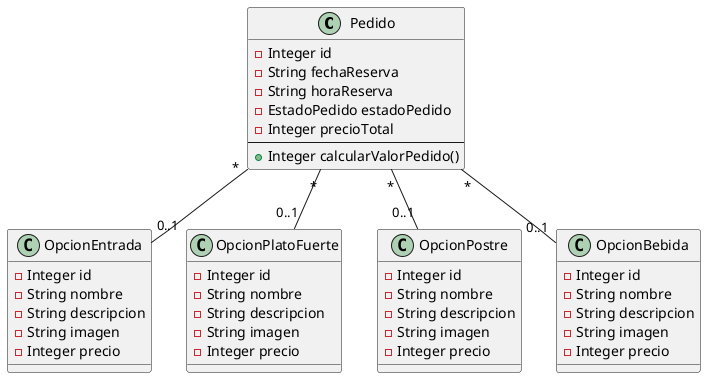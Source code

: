 @startuml "Diagrama de Clases"

class Pedido {
    - Integer id
    - String fechaReserva
    - String horaReserva
    - EstadoPedido estadoPedido
    - Integer precioTotal 
    --
    + Integer calcularValorPedido()
}
class OpcionEntrada{
    - Integer id
    - String nombre
    - String descripcion
    - String imagen
    - Integer precio
}
class OpcionPlatoFuerte{
    - Integer id
    - String nombre
    - String descripcion
    - String imagen
    - Integer precio
}
class OpcionPostre{
    - Integer id
    - String nombre
    - String descripcion
    - String imagen
    - Integer precio
}
class OpcionBebida{
    - Integer id
    - String nombre
    - String descripcion
    - String imagen
    - Integer precio
}


Pedido "*" -- "0..1" OpcionEntrada
Pedido "*" -- "0..1" OpcionPlatoFuerte
Pedido "*" -- "0..1" OpcionPostre
Pedido "*" -- "0..1" OpcionBebida

@enduml